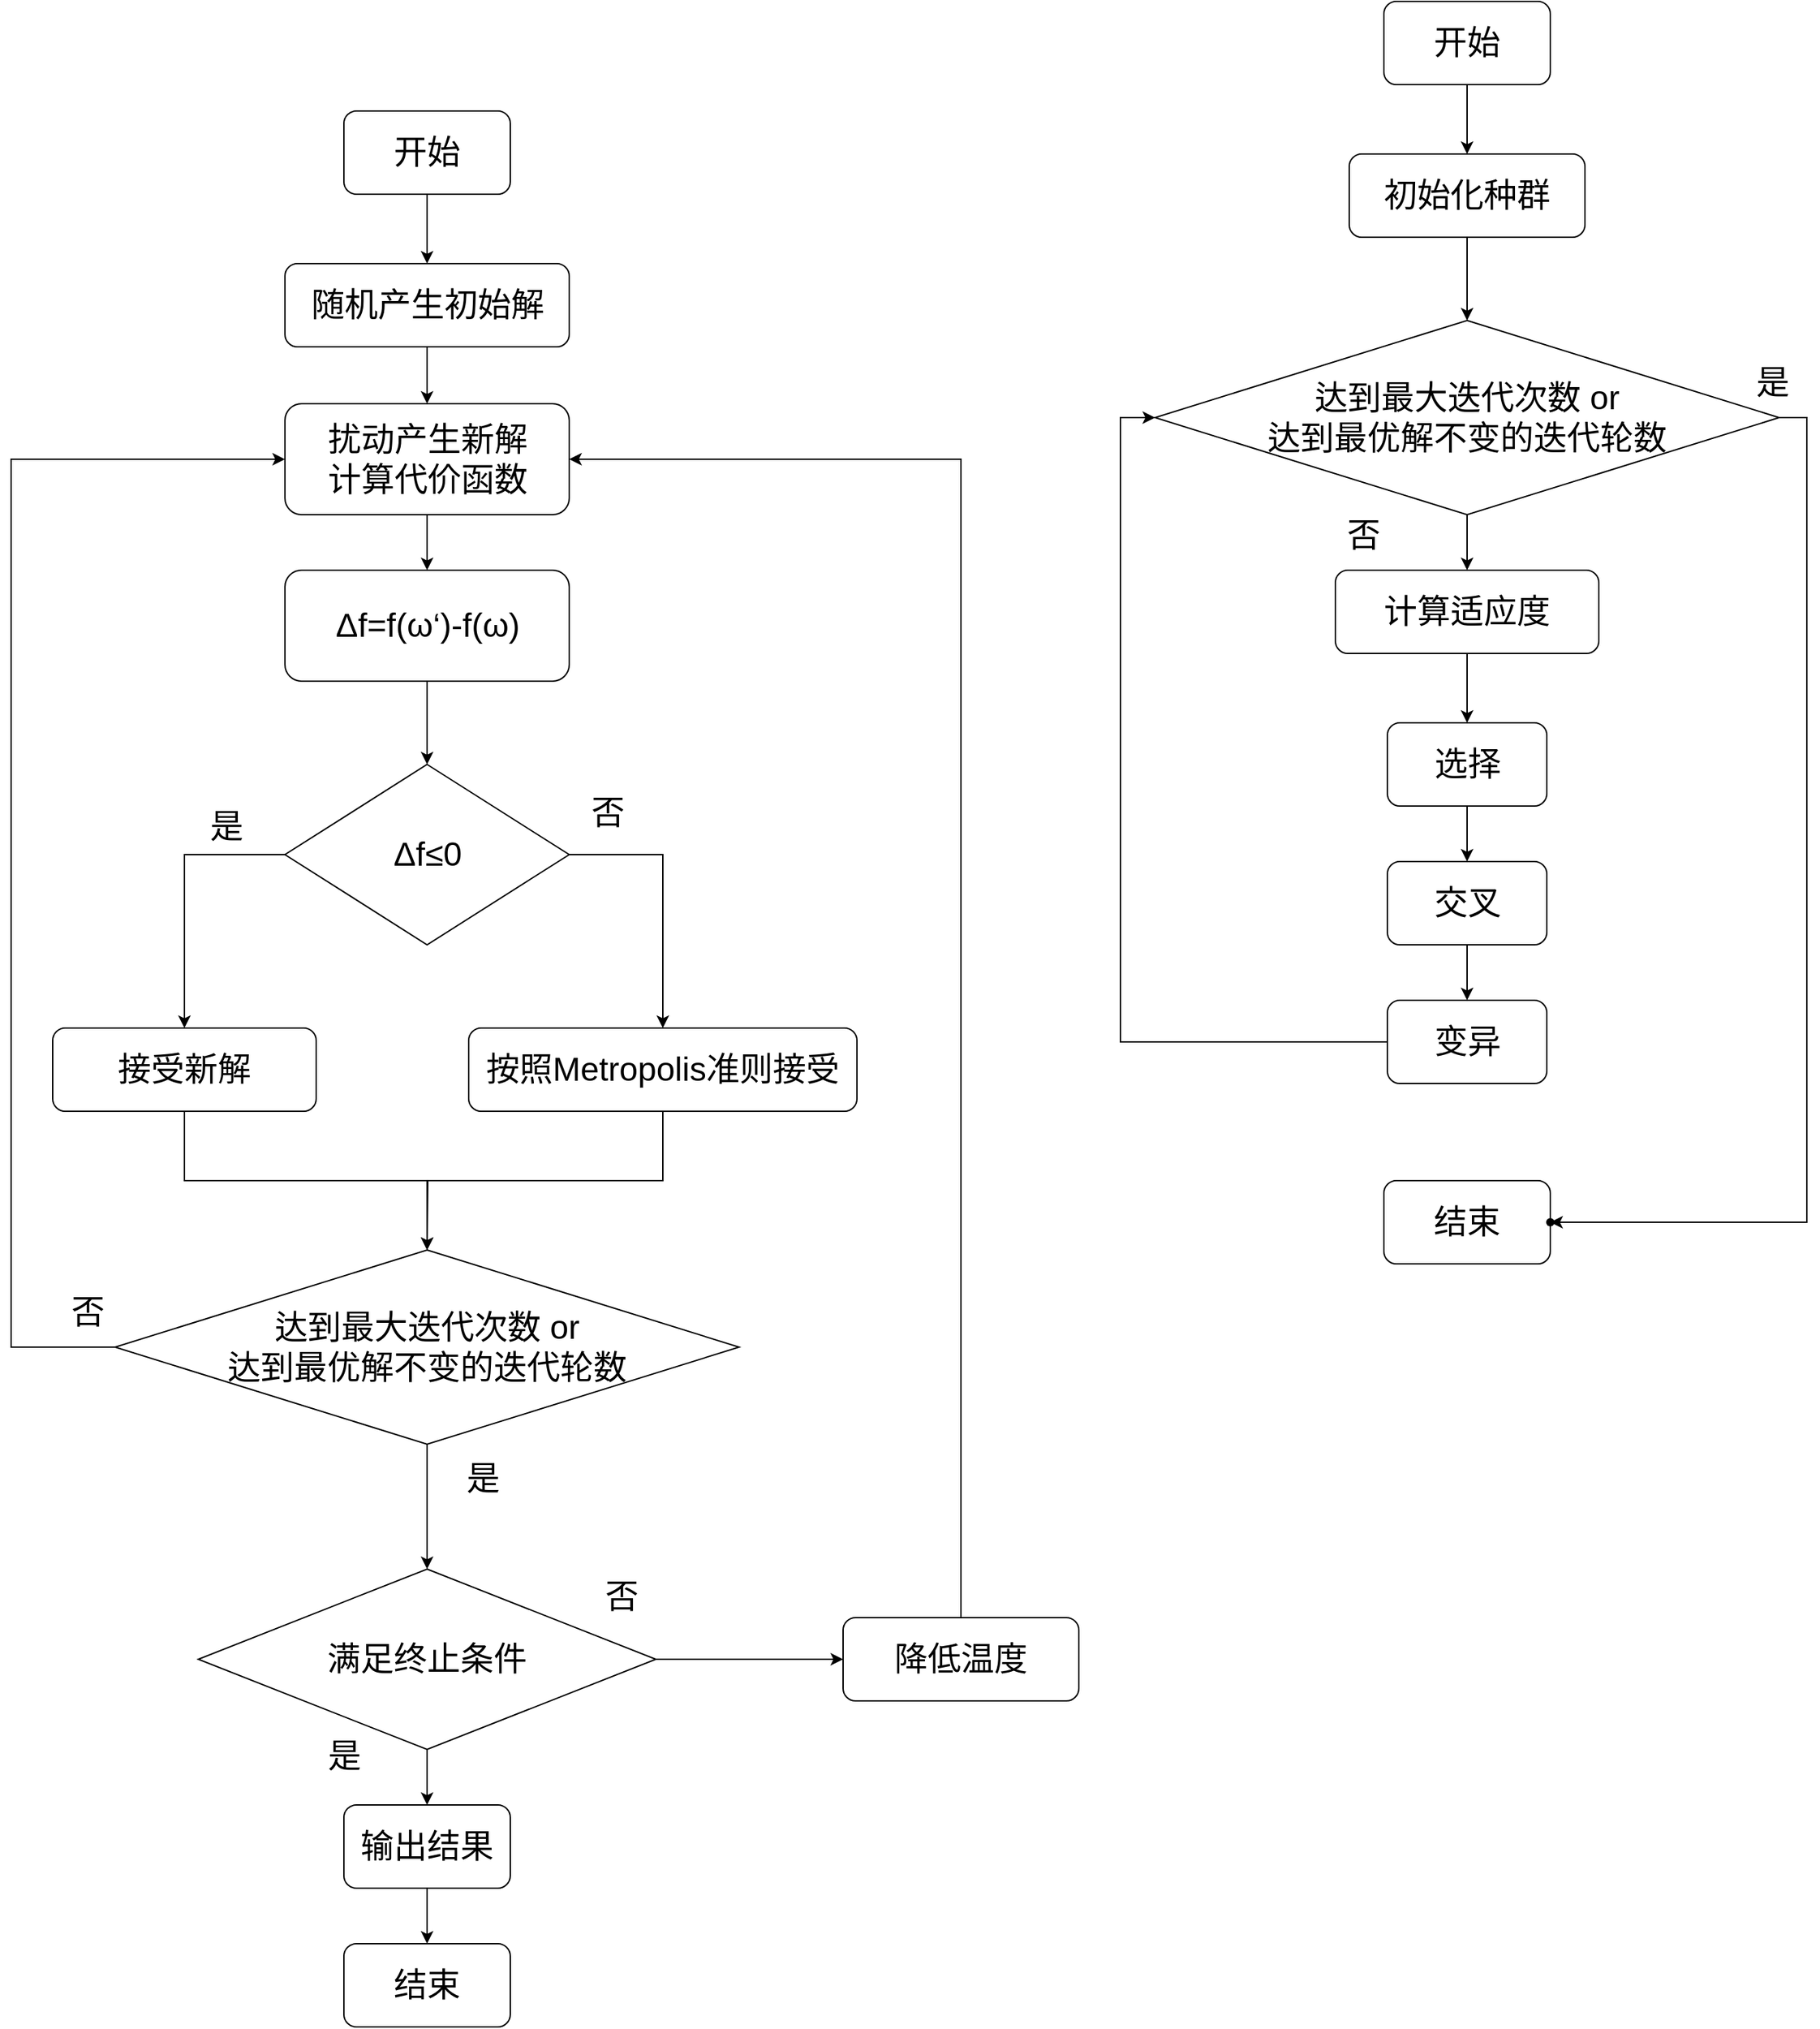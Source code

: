 <mxfile version="15.8.6" type="github">
  <diagram id="njND2kGzZErt5PBhhXXA" name="Page-1">
    <mxGraphModel dx="2557" dy="912" grid="1" gridSize="10" guides="1" tooltips="1" connect="1" arrows="1" fold="1" page="1" pageScale="1" pageWidth="827" pageHeight="1169" math="1" shadow="0">
      <root>
        <mxCell id="0" />
        <mxCell id="1" parent="0" />
        <mxCell id="dyvDGlt5trLfqe9o5V8G-19" value="" style="edgeStyle=orthogonalEdgeStyle;rounded=0;orthogonalLoop=1;jettySize=auto;html=1;fontSize=24;" edge="1" parent="1" source="dyvDGlt5trLfqe9o5V8G-1" target="dyvDGlt5trLfqe9o5V8G-2">
          <mxGeometry relative="1" as="geometry" />
        </mxCell>
        <mxCell id="dyvDGlt5trLfqe9o5V8G-1" value="&lt;font style=&quot;font-size: 24px&quot;&gt;开始&lt;/font&gt;" style="rounded=1;whiteSpace=wrap;html=1;" vertex="1" parent="1">
          <mxGeometry x="310" y="180" width="120" height="60" as="geometry" />
        </mxCell>
        <mxCell id="dyvDGlt5trLfqe9o5V8G-9" value="" style="edgeStyle=orthogonalEdgeStyle;rounded=0;orthogonalLoop=1;jettySize=auto;html=1;fontSize=24;entryX=0.5;entryY=0;entryDx=0;entryDy=0;" edge="1" parent="1" source="dyvDGlt5trLfqe9o5V8G-2" target="dyvDGlt5trLfqe9o5V8G-5">
          <mxGeometry relative="1" as="geometry">
            <mxPoint x="495" y="635" as="targetPoint" />
          </mxGeometry>
        </mxCell>
        <mxCell id="dyvDGlt5trLfqe9o5V8G-2" value="初始化种群" style="rounded=1;whiteSpace=wrap;html=1;fontSize=24;" vertex="1" parent="1">
          <mxGeometry x="285" y="290" width="170" height="60" as="geometry" />
        </mxCell>
        <mxCell id="dyvDGlt5trLfqe9o5V8G-13" value="" style="edgeStyle=orthogonalEdgeStyle;rounded=0;orthogonalLoop=1;jettySize=auto;html=1;fontSize=24;" edge="1" parent="1" source="dyvDGlt5trLfqe9o5V8G-4" target="dyvDGlt5trLfqe9o5V8G-7">
          <mxGeometry relative="1" as="geometry" />
        </mxCell>
        <mxCell id="dyvDGlt5trLfqe9o5V8G-4" value="交叉" style="rounded=1;whiteSpace=wrap;html=1;fontSize=24;" vertex="1" parent="1">
          <mxGeometry x="312.5" y="800" width="115" height="60" as="geometry" />
        </mxCell>
        <mxCell id="dyvDGlt5trLfqe9o5V8G-24" value="" style="edgeStyle=orthogonalEdgeStyle;rounded=0;orthogonalLoop=1;jettySize=auto;html=1;fontSize=24;" edge="1" parent="1" source="dyvDGlt5trLfqe9o5V8G-5" target="dyvDGlt5trLfqe9o5V8G-23">
          <mxGeometry relative="1" as="geometry" />
        </mxCell>
        <mxCell id="dyvDGlt5trLfqe9o5V8G-26" style="edgeStyle=orthogonalEdgeStyle;rounded=0;orthogonalLoop=1;jettySize=auto;html=1;exitX=1;exitY=0.5;exitDx=0;exitDy=0;fontSize=24;" edge="1" parent="1" source="dyvDGlt5trLfqe9o5V8G-5" target="dyvDGlt5trLfqe9o5V8G-17">
          <mxGeometry relative="1" as="geometry">
            <Array as="points">
              <mxPoint x="615" y="480" />
              <mxPoint x="615" y="1060" />
            </Array>
          </mxGeometry>
        </mxCell>
        <mxCell id="dyvDGlt5trLfqe9o5V8G-5" value="达到最大迭代次数 or &lt;br&gt;达到最优解不变的迭代轮数" style="rhombus;whiteSpace=wrap;html=1;fontSize=24;" vertex="1" parent="1">
          <mxGeometry x="145" y="410" width="450" height="140" as="geometry" />
        </mxCell>
        <mxCell id="dyvDGlt5trLfqe9o5V8G-12" value="" style="edgeStyle=orthogonalEdgeStyle;rounded=0;orthogonalLoop=1;jettySize=auto;html=1;fontSize=24;" edge="1" parent="1" source="dyvDGlt5trLfqe9o5V8G-6" target="dyvDGlt5trLfqe9o5V8G-4">
          <mxGeometry relative="1" as="geometry" />
        </mxCell>
        <mxCell id="dyvDGlt5trLfqe9o5V8G-6" value="选择" style="rounded=1;whiteSpace=wrap;html=1;fontSize=24;" vertex="1" parent="1">
          <mxGeometry x="312.5" y="700" width="115" height="60" as="geometry" />
        </mxCell>
        <mxCell id="dyvDGlt5trLfqe9o5V8G-15" value="" style="edgeStyle=orthogonalEdgeStyle;rounded=0;orthogonalLoop=1;jettySize=auto;html=1;fontSize=24;entryX=0;entryY=0.5;entryDx=0;entryDy=0;" edge="1" parent="1" source="dyvDGlt5trLfqe9o5V8G-7" target="dyvDGlt5trLfqe9o5V8G-5">
          <mxGeometry relative="1" as="geometry">
            <mxPoint x="215" y="930" as="targetPoint" />
            <Array as="points">
              <mxPoint x="120" y="930" />
              <mxPoint x="120" y="480" />
            </Array>
          </mxGeometry>
        </mxCell>
        <mxCell id="dyvDGlt5trLfqe9o5V8G-7" value="变异" style="rounded=1;whiteSpace=wrap;html=1;fontSize=24;" vertex="1" parent="1">
          <mxGeometry x="312.5" y="900" width="115" height="60" as="geometry" />
        </mxCell>
        <mxCell id="dyvDGlt5trLfqe9o5V8G-8" value="&lt;font style=&quot;font-size: 24px&quot;&gt;结束&lt;/font&gt;" style="rounded=1;whiteSpace=wrap;html=1;" vertex="1" parent="1">
          <mxGeometry x="310" y="1030" width="120" height="60" as="geometry" />
        </mxCell>
        <mxCell id="dyvDGlt5trLfqe9o5V8G-17" value="" style="shape=waypoint;size=6;pointerEvents=1;points=[];fillColor=rgba(255, 255, 255, 1);resizable=0;rotatable=0;perimeter=centerPerimeter;snapToPoint=1;fontSize=24;" vertex="1" parent="1">
          <mxGeometry x="410" y="1040" width="40" height="40" as="geometry" />
        </mxCell>
        <mxCell id="dyvDGlt5trLfqe9o5V8G-21" value="否" style="text;html=1;align=center;verticalAlign=middle;resizable=0;points=[];autosize=1;strokeColor=none;fillColor=none;fontSize=24;" vertex="1" parent="1">
          <mxGeometry x="275" y="550" width="40" height="30" as="geometry" />
        </mxCell>
        <mxCell id="dyvDGlt5trLfqe9o5V8G-22" value="是" style="text;html=1;align=center;verticalAlign=middle;resizable=0;points=[];autosize=1;strokeColor=none;fillColor=none;fontSize=24;" vertex="1" parent="1">
          <mxGeometry x="570" y="440" width="40" height="30" as="geometry" />
        </mxCell>
        <mxCell id="dyvDGlt5trLfqe9o5V8G-25" value="" style="edgeStyle=orthogonalEdgeStyle;rounded=0;orthogonalLoop=1;jettySize=auto;html=1;fontSize=24;" edge="1" parent="1" source="dyvDGlt5trLfqe9o5V8G-23" target="dyvDGlt5trLfqe9o5V8G-6">
          <mxGeometry relative="1" as="geometry" />
        </mxCell>
        <mxCell id="dyvDGlt5trLfqe9o5V8G-23" value="计算适应度" style="rounded=1;whiteSpace=wrap;html=1;fontSize=24;" vertex="1" parent="1">
          <mxGeometry x="275" y="590" width="190" height="60" as="geometry" />
        </mxCell>
        <mxCell id="dyvDGlt5trLfqe9o5V8G-27" value="" style="edgeStyle=orthogonalEdgeStyle;rounded=0;orthogonalLoop=1;jettySize=auto;html=1;fontSize=24;" edge="1" parent="1" source="dyvDGlt5trLfqe9o5V8G-28" target="dyvDGlt5trLfqe9o5V8G-30">
          <mxGeometry relative="1" as="geometry" />
        </mxCell>
        <mxCell id="dyvDGlt5trLfqe9o5V8G-28" value="&lt;font style=&quot;font-size: 24px&quot;&gt;开始&lt;/font&gt;" style="rounded=1;whiteSpace=wrap;html=1;" vertex="1" parent="1">
          <mxGeometry x="-440" y="259" width="120" height="60" as="geometry" />
        </mxCell>
        <mxCell id="dyvDGlt5trLfqe9o5V8G-59" style="edgeStyle=orthogonalEdgeStyle;rounded=0;orthogonalLoop=1;jettySize=auto;html=1;exitX=0.5;exitY=1;exitDx=0;exitDy=0;entryX=0.5;entryY=0;entryDx=0;entryDy=0;fontSize=24;" edge="1" parent="1" source="dyvDGlt5trLfqe9o5V8G-30" target="dyvDGlt5trLfqe9o5V8G-46">
          <mxGeometry relative="1" as="geometry" />
        </mxCell>
        <mxCell id="dyvDGlt5trLfqe9o5V8G-30" value="随机产生初始解" style="rounded=1;whiteSpace=wrap;html=1;fontSize=24;" vertex="1" parent="1">
          <mxGeometry x="-482.5" y="369" width="205" height="60" as="geometry" />
        </mxCell>
        <mxCell id="dyvDGlt5trLfqe9o5V8G-63" style="edgeStyle=orthogonalEdgeStyle;rounded=0;orthogonalLoop=1;jettySize=auto;html=1;exitX=0.5;exitY=1;exitDx=0;exitDy=0;entryX=0.5;entryY=0;entryDx=0;entryDy=0;fontSize=24;" edge="1" parent="1" source="dyvDGlt5trLfqe9o5V8G-35" target="dyvDGlt5trLfqe9o5V8G-53">
          <mxGeometry relative="1" as="geometry" />
        </mxCell>
        <mxCell id="dyvDGlt5trLfqe9o5V8G-66" style="edgeStyle=orthogonalEdgeStyle;rounded=0;orthogonalLoop=1;jettySize=auto;html=1;exitX=0;exitY=0.5;exitDx=0;exitDy=0;entryX=0;entryY=0.5;entryDx=0;entryDy=0;fontSize=24;" edge="1" parent="1" source="dyvDGlt5trLfqe9o5V8G-35" target="dyvDGlt5trLfqe9o5V8G-46">
          <mxGeometry relative="1" as="geometry">
            <Array as="points">
              <mxPoint x="-680" y="1150" />
              <mxPoint x="-680" y="510" />
            </Array>
          </mxGeometry>
        </mxCell>
        <mxCell id="dyvDGlt5trLfqe9o5V8G-35" value="达到最大迭代次数 or &lt;br&gt;达到最优解不变的迭代轮数" style="rhombus;whiteSpace=wrap;html=1;fontSize=24;" vertex="1" parent="1">
          <mxGeometry x="-605" y="1080" width="450" height="140" as="geometry" />
        </mxCell>
        <mxCell id="dyvDGlt5trLfqe9o5V8G-40" value="&lt;font style=&quot;font-size: 24px&quot;&gt;结束&lt;/font&gt;" style="rounded=1;whiteSpace=wrap;html=1;" vertex="1" parent="1">
          <mxGeometry x="-440" y="1580" width="120" height="60" as="geometry" />
        </mxCell>
        <mxCell id="dyvDGlt5trLfqe9o5V8G-42" value="否" style="text;html=1;align=center;verticalAlign=middle;resizable=0;points=[];autosize=1;strokeColor=none;fillColor=none;fontSize=24;" vertex="1" parent="1">
          <mxGeometry x="-260" y="1315" width="40" height="30" as="geometry" />
        </mxCell>
        <mxCell id="dyvDGlt5trLfqe9o5V8G-43" value="是" style="text;html=1;align=center;verticalAlign=middle;resizable=0;points=[];autosize=1;strokeColor=none;fillColor=none;fontSize=24;" vertex="1" parent="1">
          <mxGeometry x="-460" y="1430" width="40" height="30" as="geometry" />
        </mxCell>
        <mxCell id="dyvDGlt5trLfqe9o5V8G-58" style="edgeStyle=orthogonalEdgeStyle;rounded=0;orthogonalLoop=1;jettySize=auto;html=1;exitX=0.5;exitY=1;exitDx=0;exitDy=0;entryX=0.5;entryY=0;entryDx=0;entryDy=0;fontSize=24;" edge="1" parent="1" source="dyvDGlt5trLfqe9o5V8G-46" target="dyvDGlt5trLfqe9o5V8G-47">
          <mxGeometry relative="1" as="geometry" />
        </mxCell>
        <mxCell id="dyvDGlt5trLfqe9o5V8G-46" value="扰动产生新解&lt;br&gt;计算代价函数" style="rounded=1;whiteSpace=wrap;html=1;fontSize=24;" vertex="1" parent="1">
          <mxGeometry x="-482.5" y="470" width="205" height="80" as="geometry" />
        </mxCell>
        <mxCell id="dyvDGlt5trLfqe9o5V8G-57" style="edgeStyle=orthogonalEdgeStyle;rounded=0;orthogonalLoop=1;jettySize=auto;html=1;exitX=0.5;exitY=1;exitDx=0;exitDy=0;entryX=0.5;entryY=0;entryDx=0;entryDy=0;fontSize=24;" edge="1" parent="1" source="dyvDGlt5trLfqe9o5V8G-47" target="dyvDGlt5trLfqe9o5V8G-48">
          <mxGeometry relative="1" as="geometry" />
        </mxCell>
        <mxCell id="dyvDGlt5trLfqe9o5V8G-47" value="Δf=f(ω‘)-f(ω)" style="rounded=1;whiteSpace=wrap;html=1;fontSize=24;" vertex="1" parent="1">
          <mxGeometry x="-482.5" y="590" width="205" height="80" as="geometry" />
        </mxCell>
        <mxCell id="dyvDGlt5trLfqe9o5V8G-51" style="edgeStyle=orthogonalEdgeStyle;rounded=0;orthogonalLoop=1;jettySize=auto;html=1;entryX=0.5;entryY=0;entryDx=0;entryDy=0;fontSize=24;" edge="1" parent="1" source="dyvDGlt5trLfqe9o5V8G-48" target="dyvDGlt5trLfqe9o5V8G-49">
          <mxGeometry relative="1" as="geometry">
            <Array as="points">
              <mxPoint x="-555" y="795" />
            </Array>
          </mxGeometry>
        </mxCell>
        <mxCell id="dyvDGlt5trLfqe9o5V8G-52" style="edgeStyle=orthogonalEdgeStyle;rounded=0;orthogonalLoop=1;jettySize=auto;html=1;exitX=1;exitY=0.5;exitDx=0;exitDy=0;entryX=0.5;entryY=0;entryDx=0;entryDy=0;fontSize=24;" edge="1" parent="1" source="dyvDGlt5trLfqe9o5V8G-48" target="dyvDGlt5trLfqe9o5V8G-50">
          <mxGeometry relative="1" as="geometry" />
        </mxCell>
        <mxCell id="dyvDGlt5trLfqe9o5V8G-48" value="Δf≤0" style="rhombus;whiteSpace=wrap;html=1;fontSize=24;" vertex="1" parent="1">
          <mxGeometry x="-482.5" y="730" width="205" height="130" as="geometry" />
        </mxCell>
        <mxCell id="dyvDGlt5trLfqe9o5V8G-65" style="edgeStyle=orthogonalEdgeStyle;rounded=0;orthogonalLoop=1;jettySize=auto;html=1;exitX=0.5;exitY=1;exitDx=0;exitDy=0;fontSize=24;" edge="1" parent="1" source="dyvDGlt5trLfqe9o5V8G-49">
          <mxGeometry relative="1" as="geometry">
            <mxPoint x="-380" y="1080.0" as="targetPoint" />
          </mxGeometry>
        </mxCell>
        <mxCell id="dyvDGlt5trLfqe9o5V8G-49" value="接受新解" style="rounded=1;whiteSpace=wrap;html=1;fontSize=24;" vertex="1" parent="1">
          <mxGeometry x="-650" y="920" width="190" height="60" as="geometry" />
        </mxCell>
        <mxCell id="dyvDGlt5trLfqe9o5V8G-64" style="edgeStyle=orthogonalEdgeStyle;rounded=0;orthogonalLoop=1;jettySize=auto;html=1;exitX=0.5;exitY=1;exitDx=0;exitDy=0;entryX=0.5;entryY=0;entryDx=0;entryDy=0;fontSize=24;" edge="1" parent="1" source="dyvDGlt5trLfqe9o5V8G-50" target="dyvDGlt5trLfqe9o5V8G-35">
          <mxGeometry relative="1" as="geometry" />
        </mxCell>
        <mxCell id="dyvDGlt5trLfqe9o5V8G-50" value="按照Metropolis准则接受" style="rounded=1;whiteSpace=wrap;html=1;fontSize=24;" vertex="1" parent="1">
          <mxGeometry x="-350" y="920" width="280" height="60" as="geometry" />
        </mxCell>
        <mxCell id="dyvDGlt5trLfqe9o5V8G-61" style="edgeStyle=orthogonalEdgeStyle;rounded=0;orthogonalLoop=1;jettySize=auto;html=1;exitX=1;exitY=0.5;exitDx=0;exitDy=0;entryX=0;entryY=0.5;entryDx=0;entryDy=0;fontSize=24;" edge="1" parent="1" source="dyvDGlt5trLfqe9o5V8G-53" target="dyvDGlt5trLfqe9o5V8G-60">
          <mxGeometry relative="1" as="geometry" />
        </mxCell>
        <mxCell id="dyvDGlt5trLfqe9o5V8G-67" style="edgeStyle=orthogonalEdgeStyle;rounded=0;orthogonalLoop=1;jettySize=auto;html=1;exitX=0.5;exitY=1;exitDx=0;exitDy=0;entryX=0.5;entryY=0;entryDx=0;entryDy=0;fontSize=24;" edge="1" parent="1" source="dyvDGlt5trLfqe9o5V8G-53" target="dyvDGlt5trLfqe9o5V8G-55">
          <mxGeometry relative="1" as="geometry" />
        </mxCell>
        <mxCell id="dyvDGlt5trLfqe9o5V8G-53" value="满足终止条件" style="rhombus;whiteSpace=wrap;html=1;fontSize=24;" vertex="1" parent="1">
          <mxGeometry x="-545" y="1310" width="330" height="130" as="geometry" />
        </mxCell>
        <mxCell id="dyvDGlt5trLfqe9o5V8G-68" style="edgeStyle=orthogonalEdgeStyle;rounded=0;orthogonalLoop=1;jettySize=auto;html=1;exitX=0.5;exitY=1;exitDx=0;exitDy=0;entryX=0.5;entryY=0;entryDx=0;entryDy=0;fontSize=24;" edge="1" parent="1" source="dyvDGlt5trLfqe9o5V8G-55" target="dyvDGlt5trLfqe9o5V8G-40">
          <mxGeometry relative="1" as="geometry" />
        </mxCell>
        <mxCell id="dyvDGlt5trLfqe9o5V8G-55" value="&lt;font style=&quot;font-size: 24px&quot;&gt;输出结果&lt;/font&gt;" style="rounded=1;whiteSpace=wrap;html=1;" vertex="1" parent="1">
          <mxGeometry x="-440" y="1480" width="120" height="60" as="geometry" />
        </mxCell>
        <mxCell id="dyvDGlt5trLfqe9o5V8G-62" style="edgeStyle=orthogonalEdgeStyle;rounded=0;orthogonalLoop=1;jettySize=auto;html=1;exitX=0.5;exitY=0;exitDx=0;exitDy=0;entryX=1;entryY=0.5;entryDx=0;entryDy=0;fontSize=24;" edge="1" parent="1" source="dyvDGlt5trLfqe9o5V8G-60" target="dyvDGlt5trLfqe9o5V8G-46">
          <mxGeometry relative="1" as="geometry" />
        </mxCell>
        <mxCell id="dyvDGlt5trLfqe9o5V8G-60" value="&lt;font style=&quot;font-size: 24px&quot;&gt;降低温度&lt;/font&gt;" style="rounded=1;whiteSpace=wrap;html=1;" vertex="1" parent="1">
          <mxGeometry x="-80" y="1345" width="170" height="60" as="geometry" />
        </mxCell>
        <mxCell id="dyvDGlt5trLfqe9o5V8G-69" value="否" style="text;html=1;align=center;verticalAlign=middle;resizable=0;points=[];autosize=1;strokeColor=none;fillColor=none;fontSize=24;" vertex="1" parent="1">
          <mxGeometry x="-645" y="1110" width="40" height="30" as="geometry" />
        </mxCell>
        <mxCell id="dyvDGlt5trLfqe9o5V8G-70" value="是" style="text;html=1;align=center;verticalAlign=middle;resizable=0;points=[];autosize=1;strokeColor=none;fillColor=none;fontSize=24;" vertex="1" parent="1">
          <mxGeometry x="-360" y="1230" width="40" height="30" as="geometry" />
        </mxCell>
        <mxCell id="dyvDGlt5trLfqe9o5V8G-71" value="是" style="text;html=1;align=center;verticalAlign=middle;resizable=0;points=[];autosize=1;strokeColor=none;fillColor=none;fontSize=24;" vertex="1" parent="1">
          <mxGeometry x="-545" y="760" width="40" height="30" as="geometry" />
        </mxCell>
        <mxCell id="dyvDGlt5trLfqe9o5V8G-72" value="否" style="text;html=1;align=center;verticalAlign=middle;resizable=0;points=[];autosize=1;strokeColor=none;fillColor=none;fontSize=24;" vertex="1" parent="1">
          <mxGeometry x="-270" y="750" width="40" height="30" as="geometry" />
        </mxCell>
      </root>
    </mxGraphModel>
  </diagram>
</mxfile>

